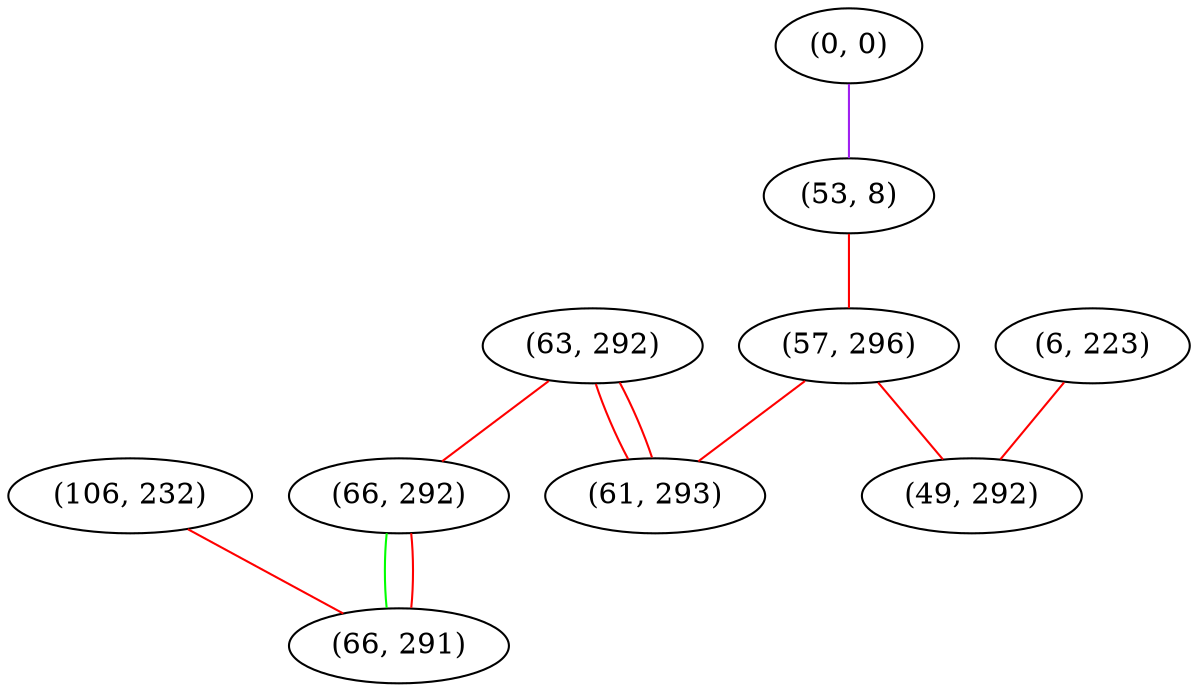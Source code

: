 graph "" {
"(106, 232)";
"(0, 0)";
"(63, 292)";
"(6, 223)";
"(53, 8)";
"(66, 292)";
"(66, 291)";
"(57, 296)";
"(61, 293)";
"(49, 292)";
"(106, 232)" -- "(66, 291)"  [color=red, key=0, weight=1];
"(0, 0)" -- "(53, 8)"  [color=purple, key=0, weight=4];
"(63, 292)" -- "(61, 293)"  [color=red, key=0, weight=1];
"(63, 292)" -- "(61, 293)"  [color=red, key=1, weight=1];
"(63, 292)" -- "(66, 292)"  [color=red, key=0, weight=1];
"(6, 223)" -- "(49, 292)"  [color=red, key=0, weight=1];
"(53, 8)" -- "(57, 296)"  [color=red, key=0, weight=1];
"(66, 292)" -- "(66, 291)"  [color=green, key=0, weight=2];
"(66, 292)" -- "(66, 291)"  [color=red, key=1, weight=1];
"(57, 296)" -- "(61, 293)"  [color=red, key=0, weight=1];
"(57, 296)" -- "(49, 292)"  [color=red, key=0, weight=1];
}
